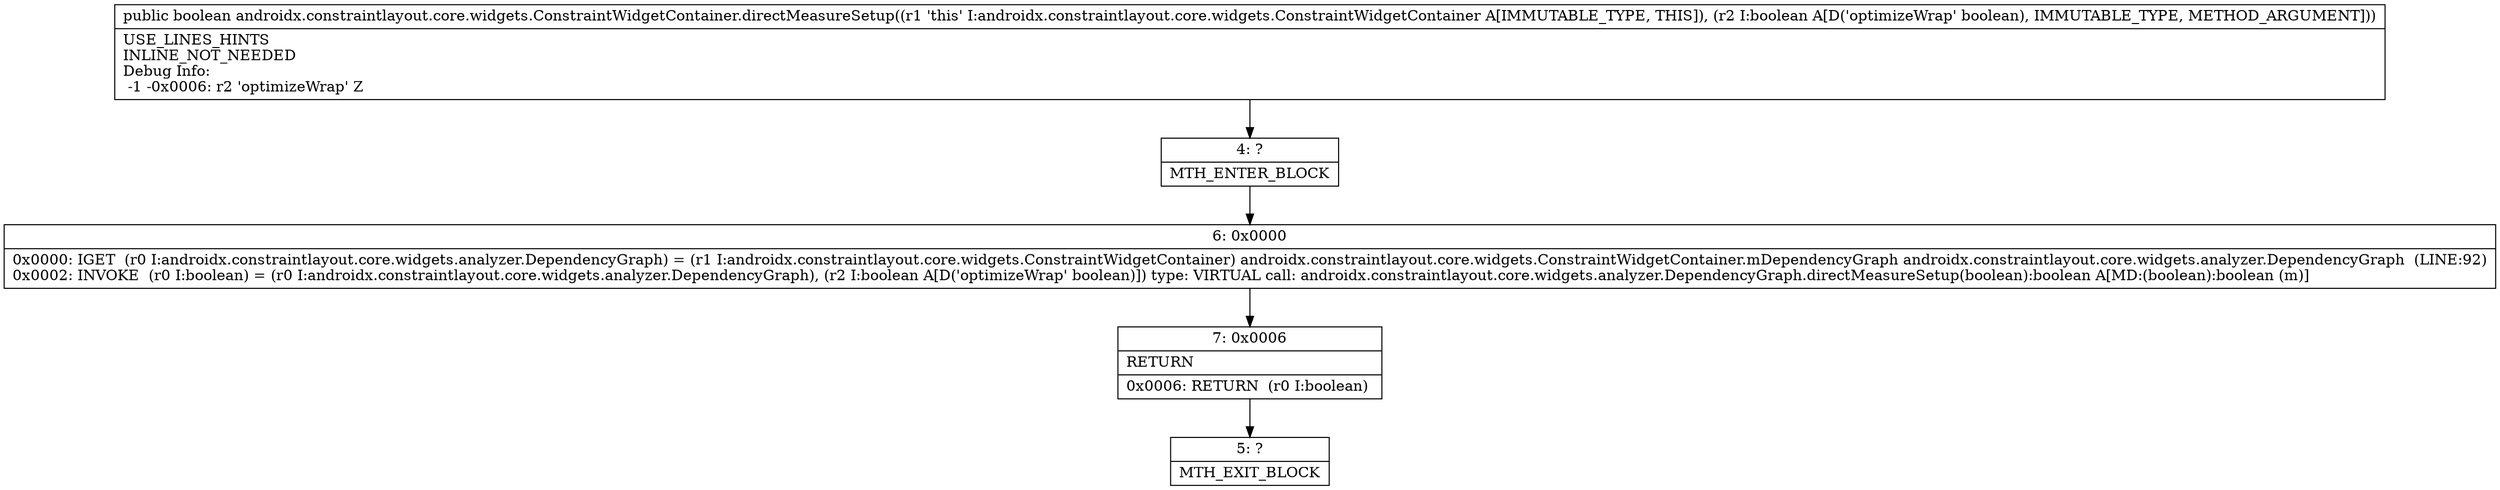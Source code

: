 digraph "CFG forandroidx.constraintlayout.core.widgets.ConstraintWidgetContainer.directMeasureSetup(Z)Z" {
Node_4 [shape=record,label="{4\:\ ?|MTH_ENTER_BLOCK\l}"];
Node_6 [shape=record,label="{6\:\ 0x0000|0x0000: IGET  (r0 I:androidx.constraintlayout.core.widgets.analyzer.DependencyGraph) = (r1 I:androidx.constraintlayout.core.widgets.ConstraintWidgetContainer) androidx.constraintlayout.core.widgets.ConstraintWidgetContainer.mDependencyGraph androidx.constraintlayout.core.widgets.analyzer.DependencyGraph  (LINE:92)\l0x0002: INVOKE  (r0 I:boolean) = (r0 I:androidx.constraintlayout.core.widgets.analyzer.DependencyGraph), (r2 I:boolean A[D('optimizeWrap' boolean)]) type: VIRTUAL call: androidx.constraintlayout.core.widgets.analyzer.DependencyGraph.directMeasureSetup(boolean):boolean A[MD:(boolean):boolean (m)]\l}"];
Node_7 [shape=record,label="{7\:\ 0x0006|RETURN\l|0x0006: RETURN  (r0 I:boolean) \l}"];
Node_5 [shape=record,label="{5\:\ ?|MTH_EXIT_BLOCK\l}"];
MethodNode[shape=record,label="{public boolean androidx.constraintlayout.core.widgets.ConstraintWidgetContainer.directMeasureSetup((r1 'this' I:androidx.constraintlayout.core.widgets.ConstraintWidgetContainer A[IMMUTABLE_TYPE, THIS]), (r2 I:boolean A[D('optimizeWrap' boolean), IMMUTABLE_TYPE, METHOD_ARGUMENT]))  | USE_LINES_HINTS\lINLINE_NOT_NEEDED\lDebug Info:\l  \-1 \-0x0006: r2 'optimizeWrap' Z\l}"];
MethodNode -> Node_4;Node_4 -> Node_6;
Node_6 -> Node_7;
Node_7 -> Node_5;
}

